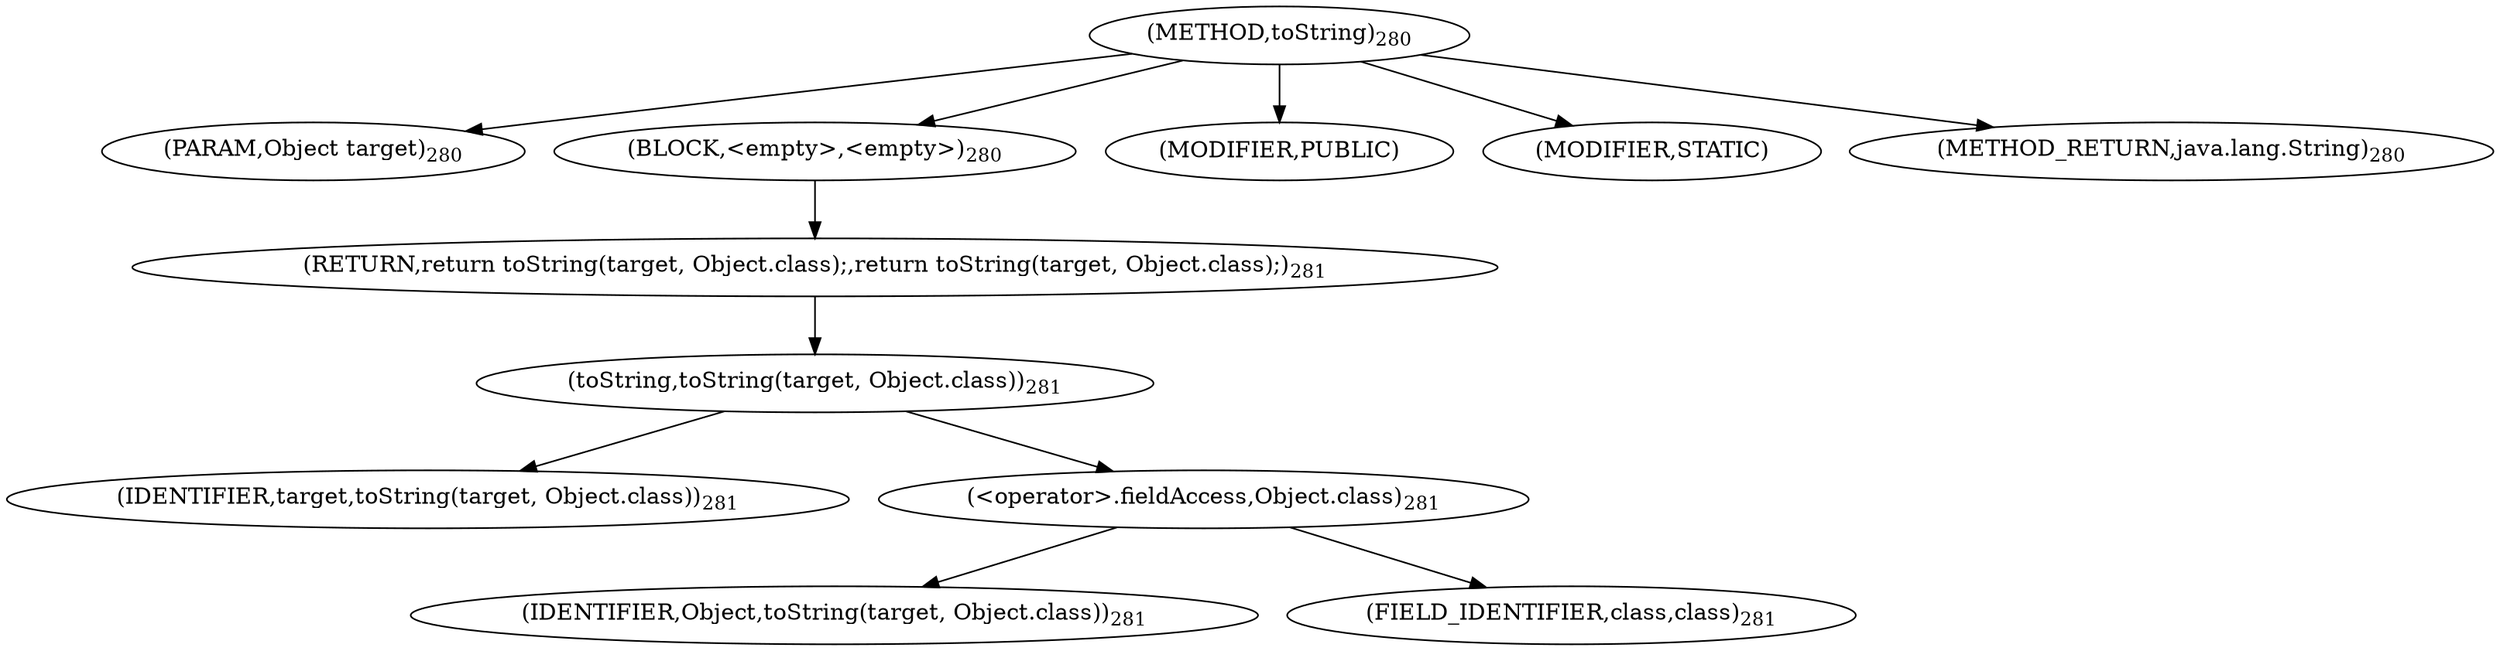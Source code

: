 digraph "toString" {  
"879" [label = <(METHOD,toString)<SUB>280</SUB>> ]
"880" [label = <(PARAM,Object target)<SUB>280</SUB>> ]
"881" [label = <(BLOCK,&lt;empty&gt;,&lt;empty&gt;)<SUB>280</SUB>> ]
"882" [label = <(RETURN,return toString(target, Object.class);,return toString(target, Object.class);)<SUB>281</SUB>> ]
"883" [label = <(toString,toString(target, Object.class))<SUB>281</SUB>> ]
"884" [label = <(IDENTIFIER,target,toString(target, Object.class))<SUB>281</SUB>> ]
"885" [label = <(&lt;operator&gt;.fieldAccess,Object.class)<SUB>281</SUB>> ]
"886" [label = <(IDENTIFIER,Object,toString(target, Object.class))<SUB>281</SUB>> ]
"887" [label = <(FIELD_IDENTIFIER,class,class)<SUB>281</SUB>> ]
"888" [label = <(MODIFIER,PUBLIC)> ]
"889" [label = <(MODIFIER,STATIC)> ]
"890" [label = <(METHOD_RETURN,java.lang.String)<SUB>280</SUB>> ]
  "879" -> "880" 
  "879" -> "881" 
  "879" -> "888" 
  "879" -> "889" 
  "879" -> "890" 
  "881" -> "882" 
  "882" -> "883" 
  "883" -> "884" 
  "883" -> "885" 
  "885" -> "886" 
  "885" -> "887" 
}
